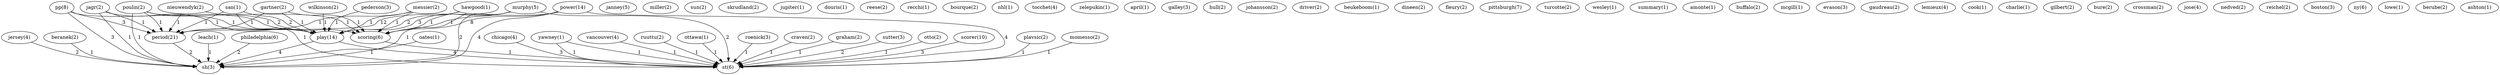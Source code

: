 digraph G {
  pp [ label="pp(8)" ];
  scoring [ label="scoring(6)" ];
  period [ label="period(21)" ];
  sh [ label="sh(3)" ];
  jagr [ label="jagr(2)" ];
  play [ label="play(14)" ];
  messier [ label="messier(2)" ];
  gartner [ label="gartner(2)" ];
  wilkinson [ label="wilkinson(2)" ];
  san [ label="san(1)" ];
  st [ label="st(6)" ];
  power [ label="power(14)" ];
  poulin [ label="poulin(2)" ];
  hawgood [ label="hawgood(2)" ];
  pederson [ label="pederson(3)" ];
  murphy [ label="murphy(5)" ];
  nieuwendyk [ label="nieuwendyk(2)" ];
  leach [ label="leach(1)" ];
  plavsic [ label="plavsic(2)" ];
  momesso [ label="momesso(2)" ];
  janney [ label="janney(5)" ];
  chicago [ label="chicago(4)" ];
  yawney [ label="yawney(1)" ];
  philadelphia [ label="philadelphia(6)" ];
  oates [ label="oates(1)" ];
  jersey [ label="jersey(4)" ];
  miller [ label="miller(2)" ];
  beranek [ label="beranek(2)" ];
  vancouver [ label="vancouver(4)" ];
  sun [ label="sun(2)" ];
  skrudland [ label="skrudland(2)" ];
  jupiter [ label="jupiter(1)" ];
  douris [ label="douris(1)" ];
  ruuttu [ label="ruuttu(2)" ];
  yawney [ label="yawney(1)" ];
  reese [ label="reese(2)" ];
  recchi [ label="recchi(1)" ];
  bourque [ label="bourque(2)" ];
  nhl [ label="nhl(1)" ];
  tocchet [ label="tocchet(4)" ];
  zelepukin [ label="zelepukin(1)" ];
  april [ label="april(1)" ];
  ottawa [ label="ottawa(1)" ];
  galley [ label="galley(3)" ];
  hull [ label="hull(2)" ];
  roenick [ label="roenick(3)" ];
  craven [ label="craven(2)" ];
  johansson [ label="johansson(2)" ];
  driver [ label="driver(2)" ];
  graham [ label="graham(2)" ];
  beukeboom [ label="beukeboom(1)" ];
  dineen [ label="dineen(2)" ];
  fleury [ label="fleury(2)" ];
  pittsburgh [ label="pittsburgh(7)" ];
  turcotte [ label="turcotte(2)" ];
  sutter [ label="sutter(3)" ];
  otto [ label="otto(2)" ];
  wesley [ label="wesley(1)" ];
  summary [ label="summary(1)" ];
  amonte [ label="amonte(1)" ];
  scorer [ label="scorer(10)" ];
  buffalo [ label="buffalo(2)" ];
  mcgill [ label="mcgill(1)" ];
  evason [ label="evason(3)" ];
  gaudreau [ label="gaudreau(2)" ];
  lemieux [ label="lemieux(2)" ];
  cook [ label="cook(1)" ];
  lemieux [ label="lemieux(4)" ];
  hawgood [ label="hawgood(1)" ];
  charlie [ label="charlie(1)" ];
  gilbert [ label="gilbert(2)" ];
  bure [ label="bure(2)" ];
  crossman [ label="crossman(2)" ];
  jose [ label="jose(4)" ];
  nedved [ label="nedved(2)" ];
  reichel [ label="reichel(2)" ];
  boston [ label="boston(3)" ];
  ny [ label="ny(6)" ];
  lowe [ label="lowe(1)" ];
  berube [ label="berube(2)" ];
  ashton [ label="ashton(1)" ];
  pp -> scoring [ label="2" ];
  pp -> period [ label="3" ];
  pp -> sh [ label="3" ];
  jagr -> period [ label="1" ];
  jagr -> play [ label="1" ];
  jagr -> sh [ label="1" ];
  messier -> scoring [ label="1" ];
  messier -> period [ label="1" ];
  messier -> play [ label="1" ];
  gartner -> scoring [ label="1" ];
  gartner -> period [ label="1" ];
  gartner -> play [ label="1" ];
  wilkinson -> play [ label="1" ];
  san -> period [ label="1" ];
  san -> play [ label="2" ];
  san -> st [ label="1" ];
  power -> scoring [ label="8" ];
  power -> period [ label="12" ];
  power -> sh [ label="4" ];
  power -> st [ label="4" ];
  poulin -> scoring [ label="1" ];
  poulin -> period [ label="1" ];
  poulin -> play [ label="1" ];
  poulin -> sh [ label="1" ];
  hawgood -> scoring [ label="1" ];
  hawgood -> play [ label="2" ];
  hawgood -> sh [ label="1" ];
  pederson -> play [ label="1" ];
  murphy -> scoring [ label="1" ];
  murphy -> play [ label="3" ];
  murphy -> sh [ label="2" ];
  murphy -> st [ label="2" ];
  nieuwendyk -> period [ label="1" ];
  nieuwendyk -> play [ label="1" ];
  scoring -> st [ label="1" ];
  period -> sh [ label="2" ];
  play -> sh [ label="4" ];
  play -> st [ label="4" ];
  leach -> sh [ label="1" ];
  plavsic -> st [ label="1" ];
  momesso -> st [ label="1" ];
  chicago -> st [ label="3" ];
  yawney -> st [ label="1" ];
  philadelphia -> sh [ label="2" ];
  oates -> sh [ label="1" ];
  jersey -> sh [ label="2" ];
  beranek -> sh [ label="1" ];
  vancouver -> st [ label="1" ];
  ruuttu -> st [ label="1" ];
  yawney -> st [ label="1" ];
  ottawa -> st [ label="1" ];
  roenick -> st [ label="1" ];
  craven -> st [ label="1" ];
  graham -> st [ label="1" ];
  sutter -> st [ label="2" ];
  otto -> st [ label="1" ];
  scorer -> st [ label="3" ];
}

